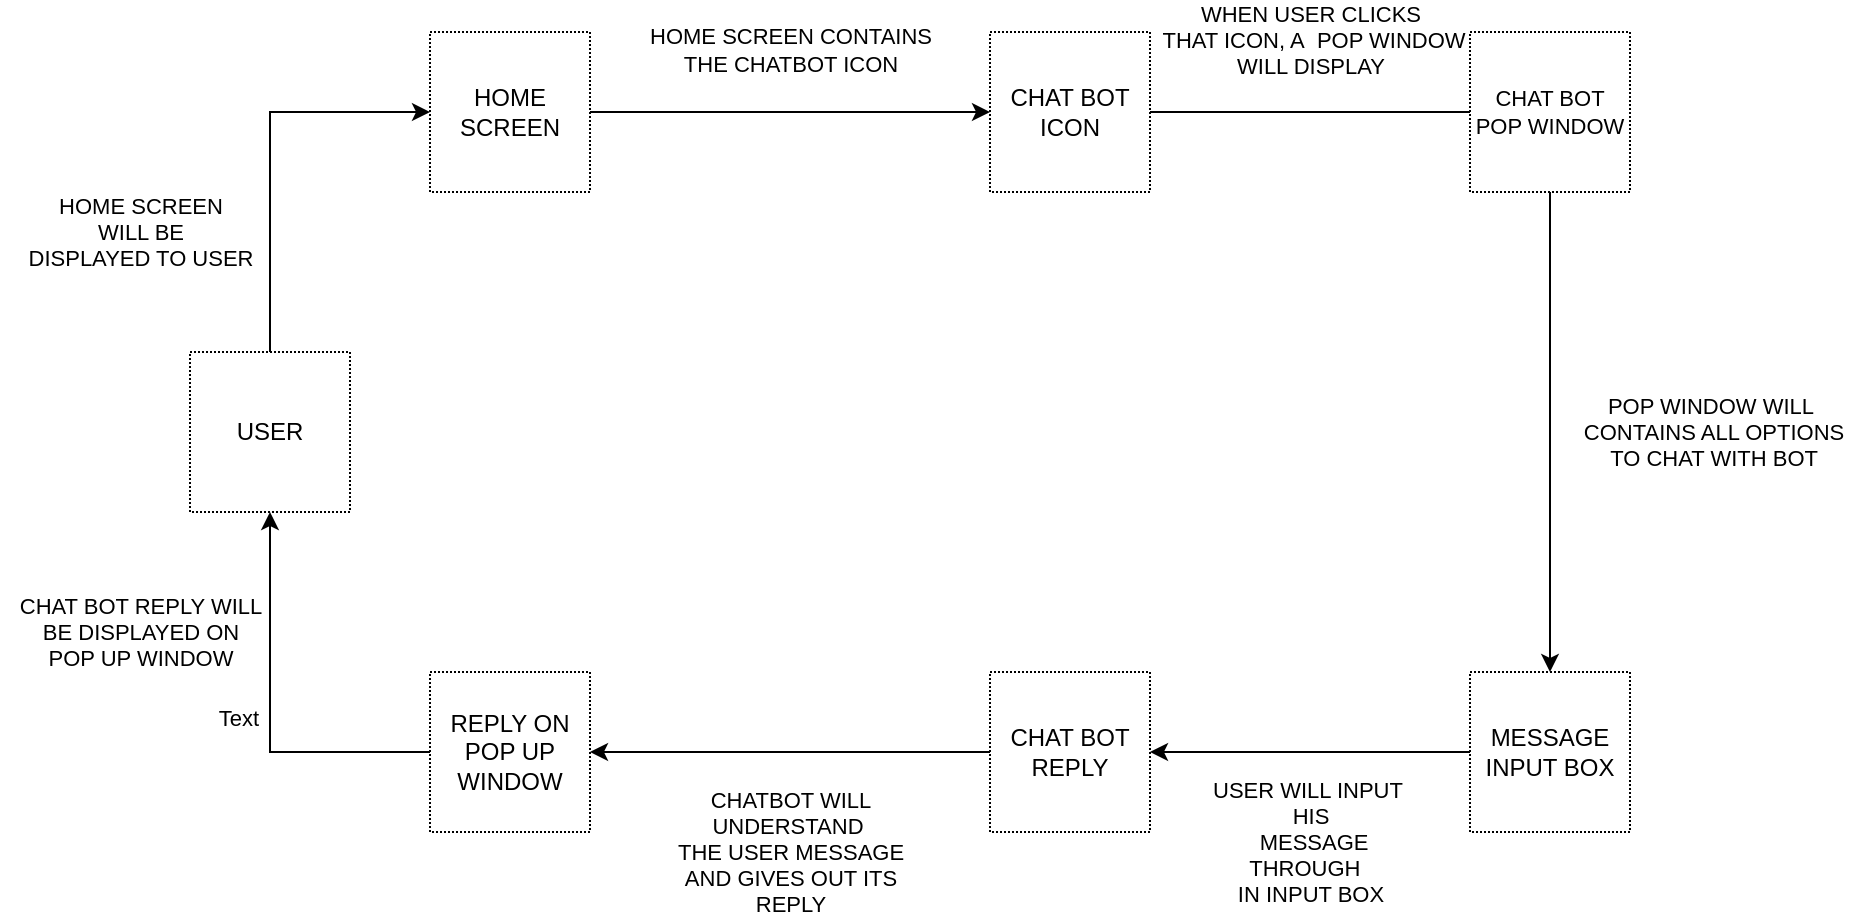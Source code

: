 <mxfile version="12.3.9" type="device" pages="1"><diagram id="PorJ_EYWjf0nkyZtt9dw" name="Page-1"><mxGraphModel dx="1632" dy="689" grid="1" gridSize="10" guides="1" tooltips="1" connect="1" arrows="1" fold="1" page="1" pageScale="1" pageWidth="850" pageHeight="1100" math="0" shadow="0"><root><mxCell id="0"/><mxCell id="1" parent="0"/><mxCell id="pTdDTrJEhElgAwJfgWjJ-17" style="edgeStyle=orthogonalEdgeStyle;rounded=0;orthogonalLoop=1;jettySize=auto;html=1;exitX=0.5;exitY=0;exitDx=0;exitDy=0;fontSize=12;entryX=0;entryY=0.5;entryDx=0;entryDy=0;" edge="1" parent="1" source="pTdDTrJEhElgAwJfgWjJ-13" target="pTdDTrJEhElgAwJfgWjJ-14"><mxGeometry relative="1" as="geometry"><mxPoint x="80" y="200" as="targetPoint"/></mxGeometry></mxCell><mxCell id="pTdDTrJEhElgAwJfgWjJ-13" value="USER" style="whiteSpace=wrap;html=1;aspect=fixed;dashed=1;dashPattern=1 1;fontSize=12;" vertex="1" parent="1"><mxGeometry x="40" y="320" width="80" height="80" as="geometry"/></mxCell><mxCell id="pTdDTrJEhElgAwJfgWjJ-19" style="edgeStyle=orthogonalEdgeStyle;rounded=0;orthogonalLoop=1;jettySize=auto;html=1;exitX=1;exitY=0.5;exitDx=0;exitDy=0;entryX=0;entryY=0.5;entryDx=0;entryDy=0;fontSize=12;" edge="1" parent="1" source="pTdDTrJEhElgAwJfgWjJ-14" target="pTdDTrJEhElgAwJfgWjJ-15"><mxGeometry relative="1" as="geometry"/></mxCell><mxCell id="pTdDTrJEhElgAwJfgWjJ-14" value="HOME SCREEN" style="whiteSpace=wrap;html=1;aspect=fixed;dashed=1;dashPattern=1 1;fontSize=12;" vertex="1" parent="1"><mxGeometry x="160" y="160" width="80" height="80" as="geometry"/></mxCell><mxCell id="pTdDTrJEhElgAwJfgWjJ-22" style="edgeStyle=orthogonalEdgeStyle;rounded=0;orthogonalLoop=1;jettySize=auto;html=1;exitX=1;exitY=0.5;exitDx=0;exitDy=0;entryX=0.5;entryY=0;entryDx=0;entryDy=0;fontSize=12;" edge="1" parent="1" source="pTdDTrJEhElgAwJfgWjJ-15" target="pTdDTrJEhElgAwJfgWjJ-20"><mxGeometry relative="1" as="geometry"/></mxCell><mxCell id="pTdDTrJEhElgAwJfgWjJ-15" value="CHAT BOT ICON" style="whiteSpace=wrap;html=1;aspect=fixed;dashed=1;dashPattern=1 1;fontSize=12;" vertex="1" parent="1"><mxGeometry x="440" y="160" width="80" height="80" as="geometry"/></mxCell><mxCell id="pTdDTrJEhElgAwJfgWjJ-41" style="edgeStyle=orthogonalEdgeStyle;rounded=0;orthogonalLoop=1;jettySize=auto;html=1;exitX=0;exitY=0.5;exitDx=0;exitDy=0;fontSize=11;" edge="1" parent="1" source="pTdDTrJEhElgAwJfgWjJ-20" target="pTdDTrJEhElgAwJfgWjJ-23"><mxGeometry relative="1" as="geometry"/></mxCell><mxCell id="pTdDTrJEhElgAwJfgWjJ-20" value="MESSAGE INPUT BOX" style="whiteSpace=wrap;html=1;aspect=fixed;dashed=1;dashPattern=1 1;fontSize=12;" vertex="1" parent="1"><mxGeometry x="680" y="480" width="80" height="80" as="geometry"/></mxCell><mxCell id="pTdDTrJEhElgAwJfgWjJ-28" style="edgeStyle=orthogonalEdgeStyle;rounded=0;orthogonalLoop=1;jettySize=auto;html=1;exitX=0;exitY=0.5;exitDx=0;exitDy=0;fontSize=12;" edge="1" parent="1" source="pTdDTrJEhElgAwJfgWjJ-23" target="pTdDTrJEhElgAwJfgWjJ-26"><mxGeometry relative="1" as="geometry"/></mxCell><mxCell id="pTdDTrJEhElgAwJfgWjJ-23" value="CHAT BOT&lt;br&gt;REPLY" style="whiteSpace=wrap;html=1;aspect=fixed;dashed=1;dashPattern=1 1;fontSize=12;" vertex="1" parent="1"><mxGeometry x="440" y="480" width="80" height="80" as="geometry"/></mxCell><mxCell id="pTdDTrJEhElgAwJfgWjJ-30" style="edgeStyle=orthogonalEdgeStyle;rounded=0;orthogonalLoop=1;jettySize=auto;html=1;exitX=0;exitY=0.5;exitDx=0;exitDy=0;fontSize=12;entryX=0.5;entryY=1;entryDx=0;entryDy=0;" edge="1" parent="1" source="pTdDTrJEhElgAwJfgWjJ-26" target="pTdDTrJEhElgAwJfgWjJ-13"><mxGeometry relative="1" as="geometry"><mxPoint x="80" y="370" as="targetPoint"/></mxGeometry></mxCell><mxCell id="pTdDTrJEhElgAwJfgWjJ-26" value="REPLY ON POP UP WINDOW" style="whiteSpace=wrap;html=1;aspect=fixed;dashed=1;dashPattern=1 1;fontSize=12;" vertex="1" parent="1"><mxGeometry x="160" y="480" width="80" height="80" as="geometry"/></mxCell><mxCell id="pTdDTrJEhElgAwJfgWjJ-31" value="USER WILL INPUT&amp;nbsp;&lt;br&gt;HIS&lt;br style=&quot;font-size: 11px&quot;&gt;&amp;nbsp;MESSAGE&lt;br&gt;THROUGH&amp;nbsp;&amp;nbsp;&lt;br&gt;IN INPUT BOX" style="text;html=1;align=center;verticalAlign=middle;resizable=0;points=[];;autosize=1;fontSize=11;" vertex="1" parent="1"><mxGeometry x="545" y="530" width="110" height="70" as="geometry"/></mxCell><mxCell id="pTdDTrJEhElgAwJfgWjJ-33" value="CHATBOT WILL&lt;br&gt;UNDERSTAND&amp;nbsp;&lt;br&gt;THE USER MESSAGE&lt;br&gt;AND GIVES OUT ITS&lt;br&gt;REPLY&lt;br&gt;" style="text;html=1;align=center;verticalAlign=middle;resizable=0;points=[];;autosize=1;fontSize=11;" vertex="1" parent="1"><mxGeometry x="275" y="535" width="130" height="70" as="geometry"/></mxCell><mxCell id="pTdDTrJEhElgAwJfgWjJ-34" value="CHAT BOT REPLY WILL&lt;br&gt;BE DISPLAYED ON&lt;br&gt;POP UP WINDOW" style="text;html=1;align=center;verticalAlign=middle;resizable=0;points=[];;autosize=1;fontSize=11;" vertex="1" parent="1"><mxGeometry x="-55" y="440" width="140" height="40" as="geometry"/></mxCell><mxCell id="pTdDTrJEhElgAwJfgWjJ-35" value="Text" style="text;html=1;align=center;verticalAlign=middle;resizable=0;points=[];;autosize=1;fontSize=11;" vertex="1" parent="1"><mxGeometry x="44" y="493" width="40" height="20" as="geometry"/></mxCell><mxCell id="pTdDTrJEhElgAwJfgWjJ-36" value="HOME SCREEN&lt;br&gt;WILL BE &lt;br&gt;DISPLAYED TO USER" style="text;html=1;align=center;verticalAlign=middle;resizable=0;points=[];;autosize=1;fontSize=11;" vertex="1" parent="1"><mxGeometry x="-50" y="240" width="130" height="40" as="geometry"/></mxCell><mxCell id="pTdDTrJEhElgAwJfgWjJ-37" value="HOME SCREEN CONTAINS &lt;br&gt;THE CHATBOT ICON" style="text;html=1;align=center;verticalAlign=middle;resizable=0;points=[];;autosize=1;fontSize=11;" vertex="1" parent="1"><mxGeometry x="260" y="154" width="160" height="30" as="geometry"/></mxCell><mxCell id="pTdDTrJEhElgAwJfgWjJ-39" value="CHAT BOT POP WINDOW" style="whiteSpace=wrap;html=1;aspect=fixed;dashed=1;dashPattern=1 1;fontSize=11;" vertex="1" parent="1"><mxGeometry x="680" y="160" width="80" height="80" as="geometry"/></mxCell><mxCell id="pTdDTrJEhElgAwJfgWjJ-42" value="WHEN USER CLICKS&lt;br&gt;&amp;nbsp;THAT ICON, A&amp;nbsp; POP WINDOW &lt;br&gt;WILL DISPLAY" style="text;html=1;align=center;verticalAlign=middle;resizable=0;points=[];;autosize=1;fontSize=11;" vertex="1" parent="1"><mxGeometry x="515" y="144" width="170" height="40" as="geometry"/></mxCell><mxCell id="pTdDTrJEhElgAwJfgWjJ-48" value="POP WINDOW WILL&lt;br&gt;&amp;nbsp;CONTAINS ALL OPTIONS&lt;br&gt;&amp;nbsp;TO CHAT WITH BOT" style="text;html=1;align=center;verticalAlign=middle;resizable=0;points=[];;autosize=1;fontSize=11;" vertex="1" parent="1"><mxGeometry x="725" y="340" width="150" height="40" as="geometry"/></mxCell></root></mxGraphModel></diagram></mxfile>